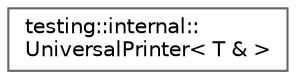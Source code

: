 digraph "Graphical Class Hierarchy"
{
 // LATEX_PDF_SIZE
  bgcolor="transparent";
  edge [fontname=Helvetica,fontsize=10,labelfontname=Helvetica,labelfontsize=10];
  node [fontname=Helvetica,fontsize=10,shape=box,height=0.2,width=0.4];
  rankdir="LR";
  Node0 [id="Node000000",label="testing::internal::\lUniversalPrinter\< T & \>",height=0.2,width=0.4,color="grey40", fillcolor="white", style="filled",URL="$classtesting_1_1internal_1_1_universal_printer_3_01_t_01_6_01_4.html",tooltip=" "];
}
